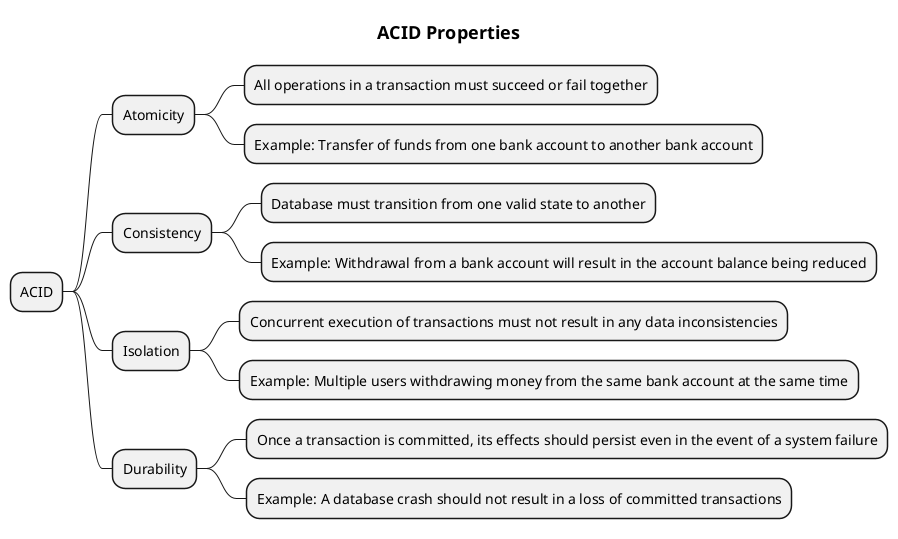 @startmindmap
title = ACID Properties

* ACID
** Atomicity
*** All operations in a transaction must succeed or fail together
*** Example: Transfer of funds from one bank account to another bank account
** Consistency
*** Database must transition from one valid state to another
*** Example: Withdrawal from a bank account will result in the account balance being reduced
** Isolation
*** Concurrent execution of transactions must not result in any data inconsistencies
*** Example: Multiple users withdrawing money from the same bank account at the same time
** Durability
*** Once a transaction is committed, its effects should persist even in the event of a system failure
*** Example: A database crash should not result in a loss of committed transactions
@endmindmap
